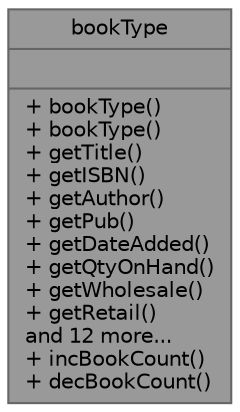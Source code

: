 digraph "bookType"
{
 // LATEX_PDF_SIZE
  bgcolor="transparent";
  edge [fontname=Helvetica,fontsize=10,labelfontname=Helvetica,labelfontsize=10];
  node [fontname=Helvetica,fontsize=10,shape=box,height=0.2,width=0.4];
  Node1 [shape=record,label="{bookType\n||+ bookType()\l+ bookType()\l+ getTitle()\l+ getISBN()\l+ getAuthor()\l+ getPub()\l+ getDateAdded()\l+ getQtyOnHand()\l+ getWholesale()\l+ getRetail()\land 12 more...\l+ incBookCount()\l+ decBookCount()\l}",height=0.2,width=0.4,color="gray40", fillcolor="grey60", style="filled", fontcolor="black",tooltip="Represents a book in the inventory system."];
}
